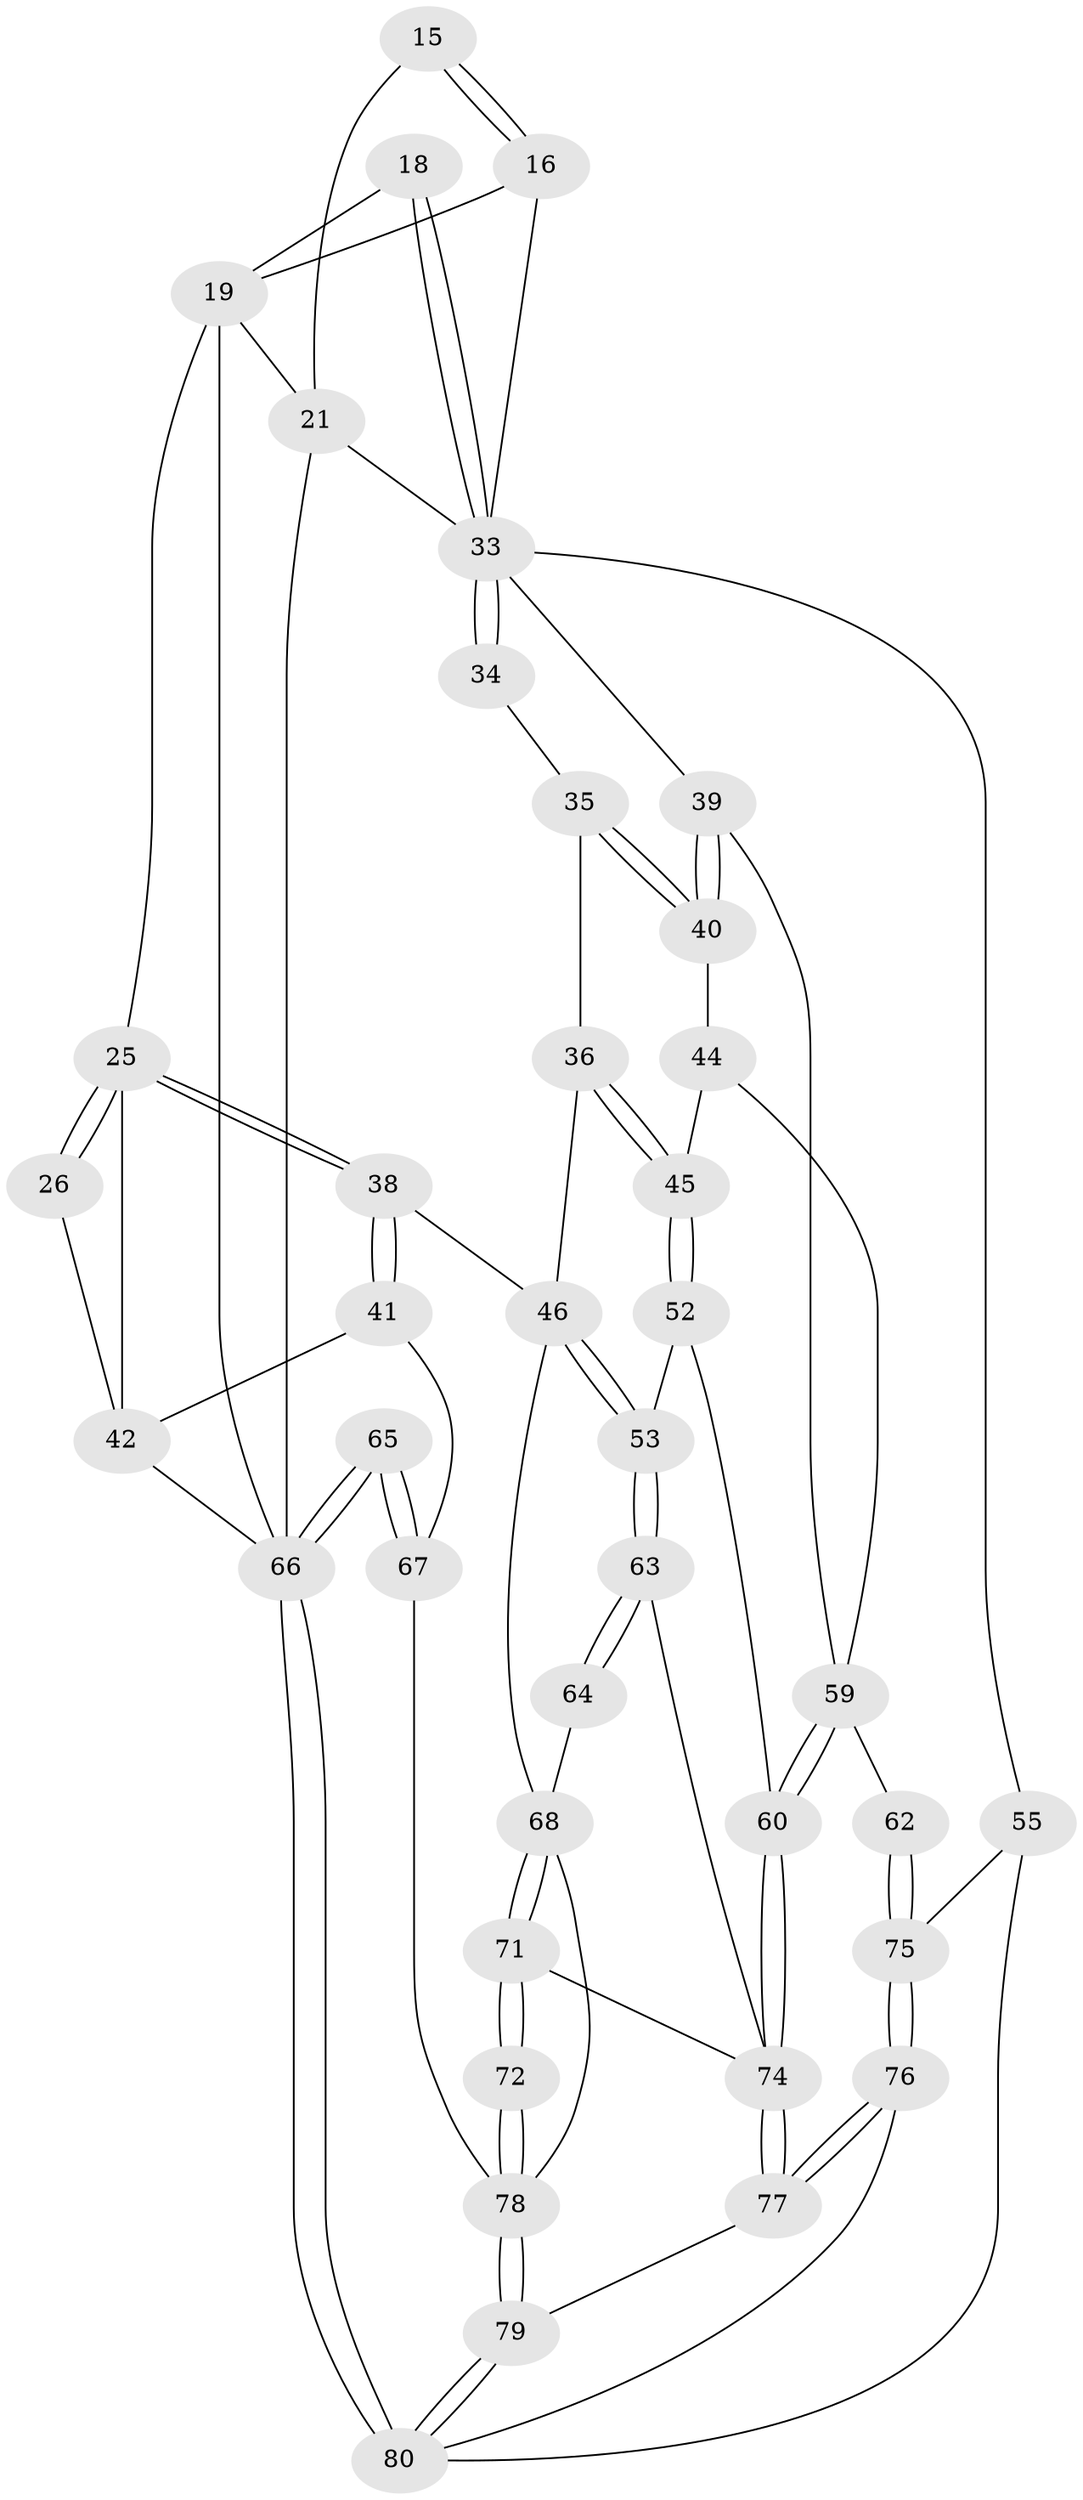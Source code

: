 // original degree distribution, {3: 0.025, 5: 0.45, 6: 0.25, 4: 0.275}
// Generated by graph-tools (version 1.1) at 2025/00/03/09/25 05:00:39]
// undirected, 40 vertices, 91 edges
graph export_dot {
graph [start="1"]
  node [color=gray90,style=filled];
  15 [pos="+0.67890030208709+0.09533262921605908"];
  16 [pos="+0.7088235150806528+0.19931839949838542"];
  18 [pos="+0.5380041946372249+0.26236670133960455"];
  19 [pos="+0.4340607290354308+0.25638194475241394",super="+17+10"];
  21 [pos="+0.8523644100588007+0.1467255468647073",super="+20+14"];
  25 [pos="+0.3640859281133176+0.3557041640498311",super="+24+12"];
  26 [pos="+0.2825199554487121+0.33178628070400895"];
  33 [pos="+0.6708929691510452+0.2956725775464572",super="+23+32+31"];
  34 [pos="+0.6757381322974114+0.3067306175081011"];
  35 [pos="+0.6472045326487266+0.40559109520232245"];
  36 [pos="+0.6203117520174473+0.4756700308892498"];
  38 [pos="+0.3676574259879679+0.37538688338450105"];
  39 [pos="+0.9764714231212045+0.4760198512824742"];
  40 [pos="+0.9491192311287472+0.48193608045444375"];
  41 [pos="+0.19353834391157737+0.5847086003482393"];
  42 [pos="+0.1648895917167102+0.5733385897660354",super="+29+27"];
  44 [pos="+0.8130224877732299+0.5172619865653483"];
  45 [pos="+0.6755006408900532+0.5436749156618483"];
  46 [pos="+0.4554154279348068+0.5432708703096889",super="+37"];
  52 [pos="+0.6547752324459166+0.7028088423458306"];
  53 [pos="+0.5872158478288881+0.7152529819227337"];
  55 [pos="+1+0.6990884052646146"];
  59 [pos="+0.834993657314649+0.7917539050150151",super="+58+56"];
  60 [pos="+0.7529281503015945+0.8226177761197506",super="+57"];
  62 [pos="+0.8413987682507955+0.7919587274777016"];
  63 [pos="+0.5612589285235589+0.7336728867760924"];
  64 [pos="+0.5311909331960621+0.7293266217941131"];
  65 [pos="+0.01719969837201649+0.8762398033717256"];
  66 [pos="+0+0.996752685028522",super="+43+28+5"];
  67 [pos="+0.16370074123632444+0.8598036597166924",super="+50+51"];
  68 [pos="+0.41821643258072727+0.7467897841199953",super="+48+47"];
  71 [pos="+0.4020573437887232+0.8893593158492122"];
  72 [pos="+0.39516277069259004+0.8921496515541792"];
  74 [pos="+0.7081407086566694+1",super="+73"];
  75 [pos="+0.9242841089847393+0.9365265050650355",super="+61"];
  76 [pos="+0.8050132076626505+1"];
  77 [pos="+0.7342770316960184+1"];
  78 [pos="+0.3249323375742346+0.9658748427065639",super="+70+69+49"];
  79 [pos="+0.3110444687906387+1"];
  80 [pos="+0+1",super="+54"];
  15 -- 16;
  15 -- 16;
  15 -- 21 [weight=2];
  16 -- 33;
  16 -- 19;
  18 -- 19 [weight=2];
  18 -- 33;
  18 -- 33;
  19 -- 25 [weight=2];
  19 -- 21;
  19 -- 66;
  21 -- 33 [weight=2];
  21 -- 66 [weight=2];
  25 -- 26 [weight=2];
  25 -- 26;
  25 -- 38;
  25 -- 38;
  25 -- 42;
  26 -- 42;
  33 -- 34 [weight=2];
  33 -- 34;
  33 -- 39;
  33 -- 55;
  34 -- 35;
  35 -- 36;
  35 -- 40;
  35 -- 40;
  36 -- 45;
  36 -- 45;
  36 -- 46;
  38 -- 41;
  38 -- 41;
  38 -- 46;
  39 -- 40;
  39 -- 40;
  39 -- 59;
  40 -- 44;
  41 -- 42;
  41 -- 67;
  42 -- 66 [weight=3];
  44 -- 45;
  44 -- 59;
  45 -- 52;
  45 -- 52;
  46 -- 53;
  46 -- 53;
  46 -- 68;
  52 -- 53;
  52 -- 60;
  53 -- 63;
  53 -- 63;
  55 -- 75;
  55 -- 80;
  59 -- 60 [weight=2];
  59 -- 60;
  59 -- 62;
  60 -- 74;
  60 -- 74;
  62 -- 75 [weight=2];
  62 -- 75;
  63 -- 64;
  63 -- 64;
  63 -- 74;
  64 -- 68 [weight=2];
  65 -- 66;
  65 -- 66;
  65 -- 67 [weight=2];
  65 -- 67;
  66 -- 80 [weight=3];
  66 -- 80;
  67 -- 78 [weight=2];
  68 -- 71;
  68 -- 71;
  68 -- 78;
  71 -- 72;
  71 -- 72;
  71 -- 74;
  72 -- 78 [weight=2];
  72 -- 78;
  74 -- 77;
  74 -- 77;
  75 -- 76;
  75 -- 76;
  76 -- 77;
  76 -- 77;
  76 -- 80;
  77 -- 79;
  78 -- 79;
  78 -- 79;
  79 -- 80;
  79 -- 80;
}
